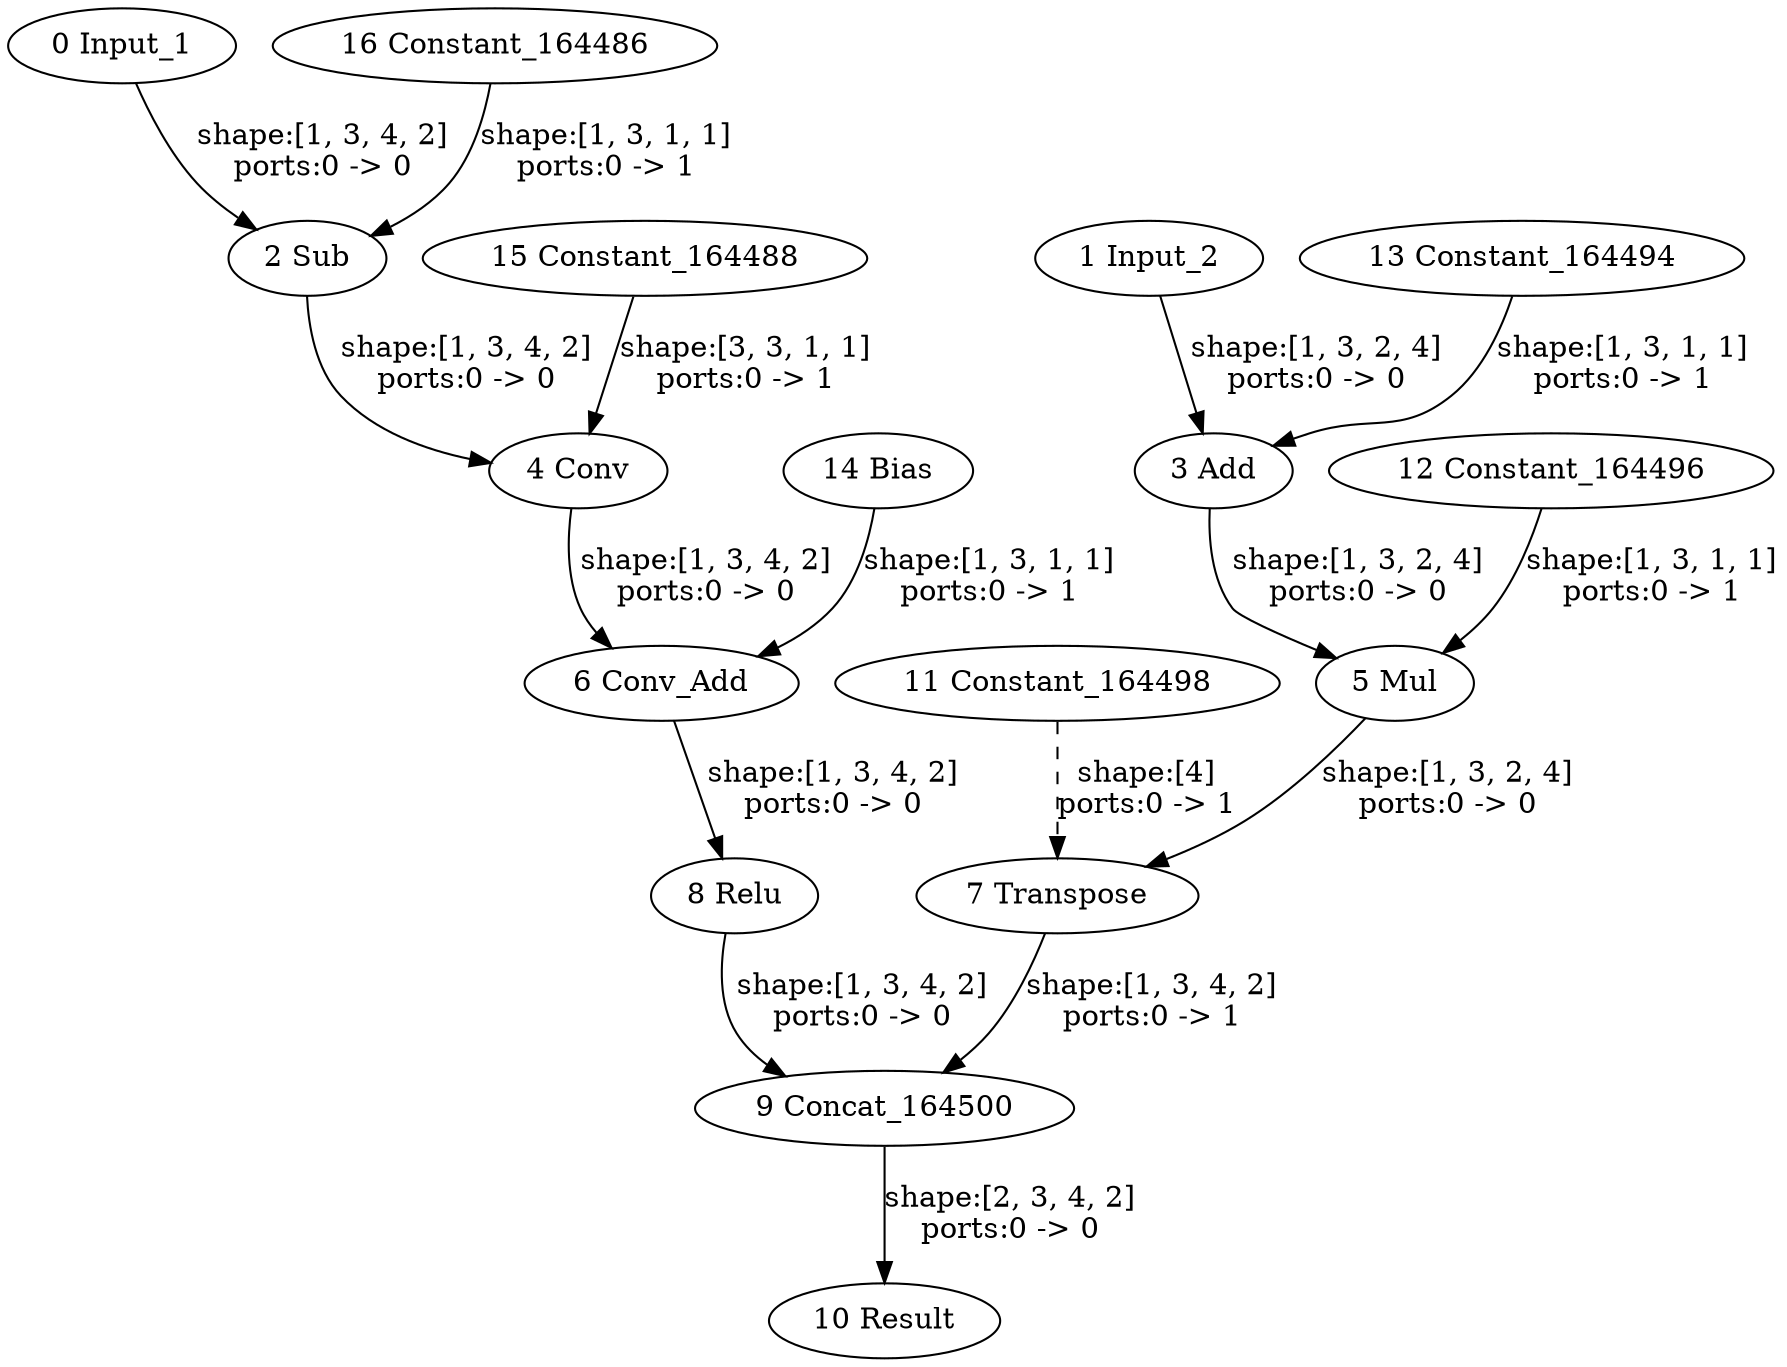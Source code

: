 strict digraph  {
"0 Input_1" [id=0, type=Parameter];
"1 Input_2" [id=1, type=Parameter];
"2 Sub" [id=2, type=Subtract];
"3 Add" [id=3, type=Add];
"4 Conv" [id=4, type=Convolution];
"5 Mul" [id=5, type=Multiply];
"6 Conv_Add" [id=6, type=Add];
"7 Transpose" [id=7, type=Transpose];
"8 Relu" [id=8, type=Relu];
"9 Concat_164500" [id=9, type=Concat];
"10 Result" [id=10, type=Result];
"11 Constant_164498" [id=11, type=Constant];
"12 Constant_164496" [id=12, type=Constant];
"13 Constant_164494" [id=13, type=Constant];
"14 Bias" [id=14, type=Constant];
"15 Constant_164488" [id=15, type=Constant];
"16 Constant_164486" [id=16, type=Constant];
"0 Input_1" -> "2 Sub"  [label="shape:[1, 3, 4, 2]\nports:0 -> 0", style=solid];
"1 Input_2" -> "3 Add"  [label="shape:[1, 3, 2, 4]\nports:0 -> 0", style=solid];
"2 Sub" -> "4 Conv"  [label="shape:[1, 3, 4, 2]\nports:0 -> 0", style=solid];
"3 Add" -> "5 Mul"  [label="shape:[1, 3, 2, 4]\nports:0 -> 0", style=solid];
"4 Conv" -> "6 Conv_Add"  [label="shape:[1, 3, 4, 2]\nports:0 -> 0", style=solid];
"5 Mul" -> "7 Transpose"  [label="shape:[1, 3, 2, 4]\nports:0 -> 0", style=solid];
"6 Conv_Add" -> "8 Relu"  [label="shape:[1, 3, 4, 2]\nports:0 -> 0", style=solid];
"7 Transpose" -> "9 Concat_164500"  [label="shape:[1, 3, 4, 2]\nports:0 -> 1", style=solid];
"8 Relu" -> "9 Concat_164500"  [label="shape:[1, 3, 4, 2]\nports:0 -> 0", style=solid];
"9 Concat_164500" -> "10 Result"  [label="shape:[2, 3, 4, 2]\nports:0 -> 0", style=solid];
"11 Constant_164498" -> "7 Transpose"  [label="shape:[4]\nports:0 -> 1", style=dashed];
"12 Constant_164496" -> "5 Mul"  [label="shape:[1, 3, 1, 1]\nports:0 -> 1", style=solid];
"13 Constant_164494" -> "3 Add"  [label="shape:[1, 3, 1, 1]\nports:0 -> 1", style=solid];
"14 Bias" -> "6 Conv_Add"  [label="shape:[1, 3, 1, 1]\nports:0 -> 1", style=solid];
"15 Constant_164488" -> "4 Conv"  [label="shape:[3, 3, 1, 1]\nports:0 -> 1", style=solid];
"16 Constant_164486" -> "2 Sub"  [label="shape:[1, 3, 1, 1]\nports:0 -> 1", style=solid];
}
